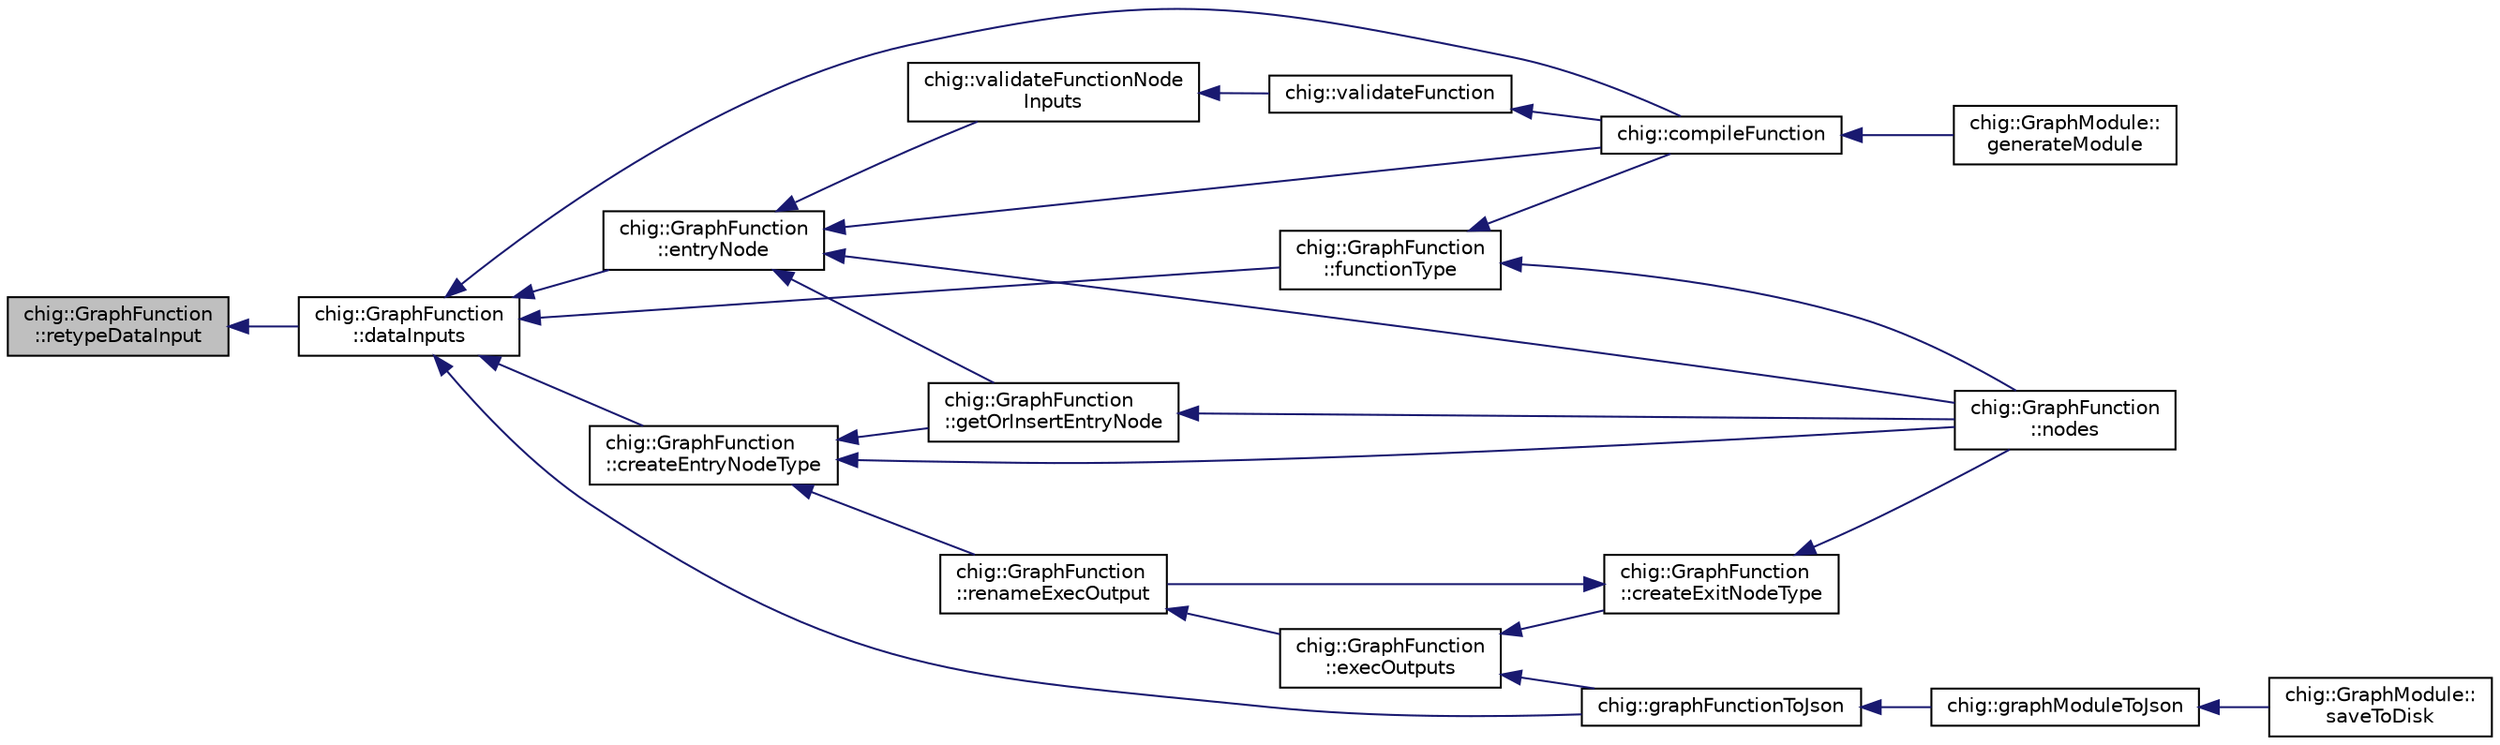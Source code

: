 digraph "chig::GraphFunction::retypeDataInput"
{
 // INTERACTIVE_SVG=YES
  edge [fontname="Helvetica",fontsize="10",labelfontname="Helvetica",labelfontsize="10"];
  node [fontname="Helvetica",fontsize="10",shape=record];
  rankdir="LR";
  Node771 [label="chig::GraphFunction\l::retypeDataInput",height=0.2,width=0.4,color="black", fillcolor="grey75", style="filled", fontcolor="black"];
  Node771 -> Node772 [dir="back",color="midnightblue",fontsize="10",style="solid",fontname="Helvetica"];
  Node772 [label="chig::GraphFunction\l::dataInputs",height=0.2,width=0.4,color="black", fillcolor="white", style="filled",URL="$structchig_1_1GraphFunction.html#a42c555949c37c229eae02af3dabae189",tooltip="Get the function data inputs in the format {type, docstring}. "];
  Node772 -> Node773 [dir="back",color="midnightblue",fontsize="10",style="solid",fontname="Helvetica"];
  Node773 [label="chig::compileFunction",height=0.2,width=0.4,color="black", fillcolor="white", style="filled",URL="$namespacechig.html#a4f26546c4bc76c31cc822d0365be0f30",tooltip="Compile the graph to an llvm::Function (usually called from JsonModule::generateModule) ..."];
  Node773 -> Node774 [dir="back",color="midnightblue",fontsize="10",style="solid",fontname="Helvetica"];
  Node774 [label="chig::GraphModule::\lgenerateModule",height=0.2,width=0.4,color="black", fillcolor="white", style="filled",URL="$structchig_1_1GraphModule.html#a4c3a1ba833c0bd7e9a3daf0fd42eb6c6",tooltip="Generate a llvm::Module from the module. "];
  Node772 -> Node775 [dir="back",color="midnightblue",fontsize="10",style="solid",fontname="Helvetica"];
  Node775 [label="chig::GraphFunction\l::createEntryNodeType",height=0.2,width=0.4,color="black", fillcolor="white", style="filled",URL="$structchig_1_1GraphFunction.html#abc41f524da8fd9b7308cb7abaa2b28c9",tooltip="Create a fresh NodeType for an entry. "];
  Node775 -> Node776 [dir="back",color="midnightblue",fontsize="10",style="solid",fontname="Helvetica"];
  Node776 [label="chig::GraphFunction\l::getOrInsertEntryNode",height=0.2,width=0.4,color="black", fillcolor="white", style="filled",URL="$structchig_1_1GraphFunction.html#a6b52aef92086d65539ad8be1ad78469e",tooltip="Creates an entry node if it doesn&#39;t already exist, else just return it. "];
  Node776 -> Node777 [dir="back",color="midnightblue",fontsize="10",style="solid",fontname="Helvetica"];
  Node777 [label="chig::GraphFunction\l::nodes",height=0.2,width=0.4,color="black", fillcolor="white", style="filled",URL="$structchig_1_1GraphFunction.html#aed770126edca8a167de5e44582e646de"];
  Node775 -> Node777 [dir="back",color="midnightblue",fontsize="10",style="solid",fontname="Helvetica"];
  Node775 -> Node778 [dir="back",color="midnightblue",fontsize="10",style="solid",fontname="Helvetica"];
  Node778 [label="chig::GraphFunction\l::renameExecOutput",height=0.2,width=0.4,color="black", fillcolor="white", style="filled",URL="$structchig_1_1GraphFunction.html#a242c9e82374bc304966506efd81ed0f5",tooltip="Rename an exec output If idx is out of range, this function does nothing. "];
  Node778 -> Node779 [dir="back",color="midnightblue",fontsize="10",style="solid",fontname="Helvetica"];
  Node779 [label="chig::GraphFunction\l::execOutputs",height=0.2,width=0.4,color="black", fillcolor="white", style="filled",URL="$structchig_1_1GraphFunction.html#ae155f716b072ef5f8e3ba064ae7ef8c0",tooltip="Get the function exec outputs. "];
  Node779 -> Node780 [dir="back",color="midnightblue",fontsize="10",style="solid",fontname="Helvetica"];
  Node780 [label="chig::GraphFunction\l::createExitNodeType",height=0.2,width=0.4,color="black", fillcolor="white", style="filled",URL="$structchig_1_1GraphFunction.html#ac7c52122fef0c74d9d0ee04af9a741c4",tooltip="Create a fresh NodeType for an exit. "];
  Node780 -> Node777 [dir="back",color="midnightblue",fontsize="10",style="solid",fontname="Helvetica"];
  Node780 -> Node778 [dir="back",color="midnightblue",fontsize="10",style="solid",fontname="Helvetica"];
  Node779 -> Node781 [dir="back",color="midnightblue",fontsize="10",style="solid",fontname="Helvetica"];
  Node781 [label="chig::graphFunctionToJson",height=0.2,width=0.4,color="black", fillcolor="white", style="filled",URL="$namespacechig.html#ad0fd9448ab1cd1d73351fad5967a7b9b",tooltip="Serialize a GraphFunction to json. "];
  Node781 -> Node782 [dir="back",color="midnightblue",fontsize="10",style="solid",fontname="Helvetica"];
  Node782 [label="chig::graphModuleToJson",height=0.2,width=0.4,color="black", fillcolor="white", style="filled",URL="$namespacechig.html#aaef3bb08f472ae32b2d3b292e69a007a",tooltip="Serialize a JsonModule to json. "];
  Node782 -> Node783 [dir="back",color="midnightblue",fontsize="10",style="solid",fontname="Helvetica"];
  Node783 [label="chig::GraphModule::\lsaveToDisk",height=0.2,width=0.4,color="black", fillcolor="white", style="filled",URL="$structchig_1_1GraphModule.html#accb1a64da697a29e28d78a9a09bd52ff",tooltip="Serialize to disk in the context. "];
  Node772 -> Node784 [dir="back",color="midnightblue",fontsize="10",style="solid",fontname="Helvetica"];
  Node784 [label="chig::GraphFunction\l::entryNode",height=0.2,width=0.4,color="black", fillcolor="white", style="filled",URL="$structchig_1_1GraphFunction.html#aa47e30665a08b671950c4e8411c7a4ba",tooltip="Gets the node with type lang:entry returns nullptr on failure Also returns nullptr if there are two e..."];
  Node784 -> Node773 [dir="back",color="midnightblue",fontsize="10",style="solid",fontname="Helvetica"];
  Node784 -> Node776 [dir="back",color="midnightblue",fontsize="10",style="solid",fontname="Helvetica"];
  Node784 -> Node777 [dir="back",color="midnightblue",fontsize="10",style="solid",fontname="Helvetica"];
  Node784 -> Node785 [dir="back",color="midnightblue",fontsize="10",style="solid",fontname="Helvetica"];
  Node785 [label="chig::validateFunctionNode\lInputs",height=0.2,width=0.4,color="black", fillcolor="white", style="filled",URL="$namespacechig.html#ad868894793d664b6ae994f24fc781b4b",tooltip="The make sure that nodes are called before their outputs are used. "];
  Node785 -> Node786 [dir="back",color="midnightblue",fontsize="10",style="solid",fontname="Helvetica"];
  Node786 [label="chig::validateFunction",height=0.2,width=0.4,color="black", fillcolor="white", style="filled",URL="$namespacechig.html#afccf44a2370371aae836862d9731155e",tooltip="Validate that a function is compilable. "];
  Node786 -> Node773 [dir="back",color="midnightblue",fontsize="10",style="solid",fontname="Helvetica"];
  Node772 -> Node787 [dir="back",color="midnightblue",fontsize="10",style="solid",fontname="Helvetica"];
  Node787 [label="chig::GraphFunction\l::functionType",height=0.2,width=0.4,color="black", fillcolor="white", style="filled",URL="$structchig_1_1GraphFunction.html#a6aae3374651aca2f0973c81ecae2d848",tooltip="Get the LLVM function type for the function. "];
  Node787 -> Node773 [dir="back",color="midnightblue",fontsize="10",style="solid",fontname="Helvetica"];
  Node787 -> Node777 [dir="back",color="midnightblue",fontsize="10",style="solid",fontname="Helvetica"];
  Node772 -> Node781 [dir="back",color="midnightblue",fontsize="10",style="solid",fontname="Helvetica"];
}
